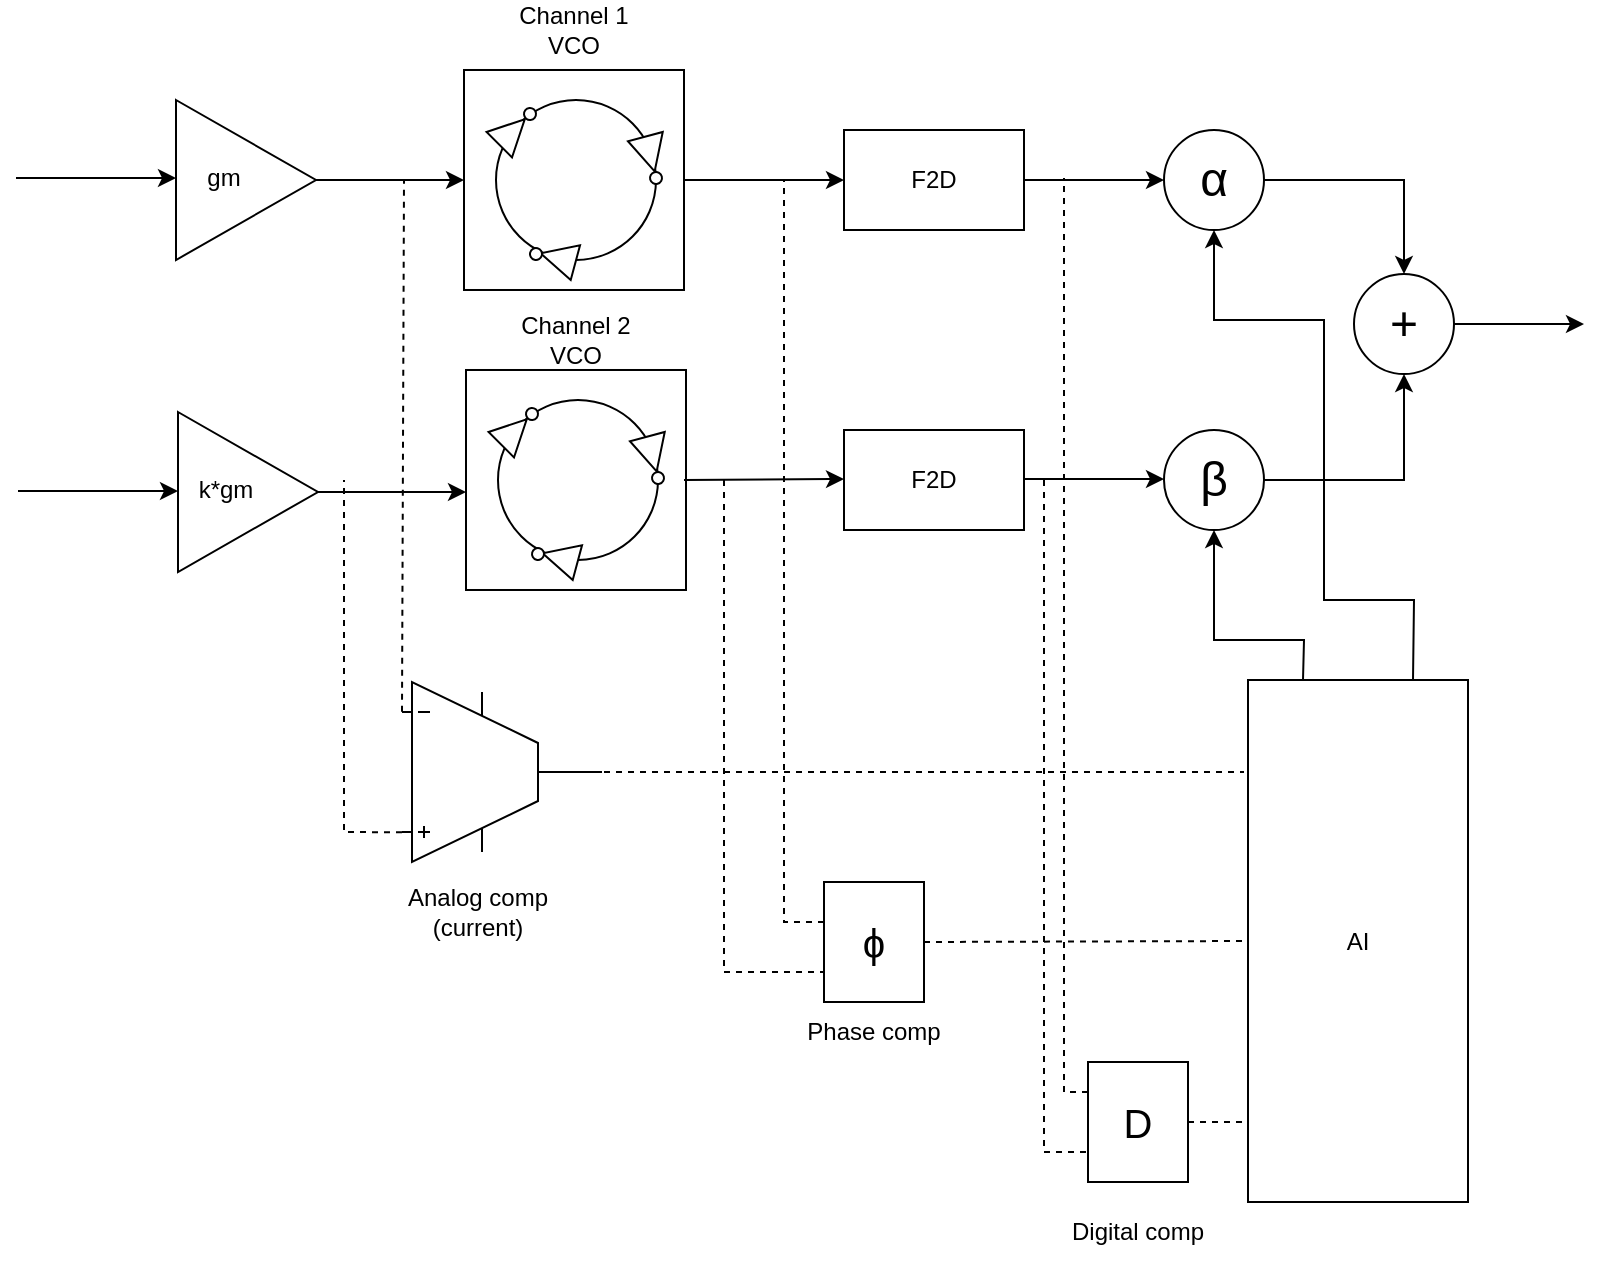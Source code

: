 <mxfile version="24.2.5" type="device">
  <diagram name="Página-1" id="cT19jyPy5_-a-BXPDLgt">
    <mxGraphModel dx="2607" dy="1520" grid="1" gridSize="10" guides="1" tooltips="1" connect="1" arrows="1" fold="1" page="1" pageScale="1" pageWidth="827" pageHeight="1169" math="0" shadow="0">
      <root>
        <mxCell id="0" />
        <mxCell id="1" parent="0" />
        <mxCell id="MHdRyH4pqO_1h9ZhgsVo-100" value="" style="rounded=0;whiteSpace=wrap;html=1;" vertex="1" parent="1">
          <mxGeometry x="410" y="894.996" width="110" height="110" as="geometry" />
        </mxCell>
        <mxCell id="MHdRyH4pqO_1h9ZhgsVo-101" value="" style="ellipse;whiteSpace=wrap;html=1;aspect=fixed;rotation=-135;" vertex="1" parent="1">
          <mxGeometry x="426" y="909.996" width="80" height="80" as="geometry" />
        </mxCell>
        <mxCell id="MHdRyH4pqO_1h9ZhgsVo-102" value="" style="group;rotation=-165;" vertex="1" connectable="0" parent="1">
          <mxGeometry x="442" y="978.996" width="24" height="18" as="geometry" />
        </mxCell>
        <mxCell id="MHdRyH4pqO_1h9ZhgsVo-103" value="" style="triangle;whiteSpace=wrap;html=1;rotation=-165;" vertex="1" parent="MHdRyH4pqO_1h9ZhgsVo-102">
          <mxGeometry x="6" y="1" width="18" height="18" as="geometry" />
        </mxCell>
        <mxCell id="MHdRyH4pqO_1h9ZhgsVo-104" value="" style="ellipse;whiteSpace=wrap;html=1;aspect=fixed;rotation=-165;" vertex="1" parent="MHdRyH4pqO_1h9ZhgsVo-102">
          <mxGeometry x="1" y="5" width="6" height="6" as="geometry" />
        </mxCell>
        <mxCell id="MHdRyH4pqO_1h9ZhgsVo-105" value="" style="triangle;whiteSpace=wrap;html=1;rotation=-45;" vertex="1" parent="1">
          <mxGeometry x="425" y="916.996" width="18" height="18" as="geometry" />
        </mxCell>
        <mxCell id="MHdRyH4pqO_1h9ZhgsVo-106" value="" style="ellipse;whiteSpace=wrap;html=1;aspect=fixed;rotation=-186;" vertex="1" parent="1">
          <mxGeometry x="440" y="913.996" width="6" height="6" as="geometry" />
        </mxCell>
        <mxCell id="MHdRyH4pqO_1h9ZhgsVo-107" value="" style="group;rotation=-285;" vertex="1" connectable="0" parent="1">
          <mxGeometry x="491" y="930.996" width="24" height="18" as="geometry" />
        </mxCell>
        <mxCell id="MHdRyH4pqO_1h9ZhgsVo-108" value="" style="triangle;whiteSpace=wrap;html=1;rotation=-285;" vertex="1" parent="MHdRyH4pqO_1h9ZhgsVo-107">
          <mxGeometry x="3" y="-3" width="18" height="18" as="geometry" />
        </mxCell>
        <mxCell id="MHdRyH4pqO_1h9ZhgsVo-109" value="" style="ellipse;whiteSpace=wrap;html=1;aspect=fixed;rotation=-285;" vertex="1" parent="MHdRyH4pqO_1h9ZhgsVo-107">
          <mxGeometry x="12" y="15" width="6" height="6" as="geometry" />
        </mxCell>
        <mxCell id="MHdRyH4pqO_1h9ZhgsVo-110" value="Channel 1 VCO" style="text;html=1;align=center;verticalAlign=middle;whiteSpace=wrap;rounded=0;" vertex="1" parent="1">
          <mxGeometry x="435" y="860" width="60" height="30" as="geometry" />
        </mxCell>
        <mxCell id="MHdRyH4pqO_1h9ZhgsVo-111" value="" style="group;rotation=-135;" vertex="1" connectable="0" parent="1">
          <mxGeometry x="420" y="1049.996" width="110" height="100.004" as="geometry" />
        </mxCell>
        <mxCell id="MHdRyH4pqO_1h9ZhgsVo-112" value="" style="rounded=0;whiteSpace=wrap;html=1;" vertex="1" parent="MHdRyH4pqO_1h9ZhgsVo-111">
          <mxGeometry x="-9" y="-5" width="110" height="110" as="geometry" />
        </mxCell>
        <mxCell id="MHdRyH4pqO_1h9ZhgsVo-113" value="" style="ellipse;whiteSpace=wrap;html=1;aspect=fixed;rotation=-135;" vertex="1" parent="MHdRyH4pqO_1h9ZhgsVo-111">
          <mxGeometry x="7" y="10" width="80" height="80" as="geometry" />
        </mxCell>
        <mxCell id="MHdRyH4pqO_1h9ZhgsVo-114" value="" style="group;rotation=-165;" vertex="1" connectable="0" parent="MHdRyH4pqO_1h9ZhgsVo-111">
          <mxGeometry x="23" y="79" width="24" height="18" as="geometry" />
        </mxCell>
        <mxCell id="MHdRyH4pqO_1h9ZhgsVo-115" value="" style="triangle;whiteSpace=wrap;html=1;rotation=-165;" vertex="1" parent="MHdRyH4pqO_1h9ZhgsVo-114">
          <mxGeometry x="6" y="1" width="18" height="18" as="geometry" />
        </mxCell>
        <mxCell id="MHdRyH4pqO_1h9ZhgsVo-116" value="" style="ellipse;whiteSpace=wrap;html=1;aspect=fixed;rotation=-165;" vertex="1" parent="MHdRyH4pqO_1h9ZhgsVo-114">
          <mxGeometry x="1" y="5" width="6" height="6" as="geometry" />
        </mxCell>
        <mxCell id="MHdRyH4pqO_1h9ZhgsVo-117" value="" style="triangle;whiteSpace=wrap;html=1;rotation=-45;" vertex="1" parent="MHdRyH4pqO_1h9ZhgsVo-111">
          <mxGeometry x="6" y="17" width="18" height="18" as="geometry" />
        </mxCell>
        <mxCell id="MHdRyH4pqO_1h9ZhgsVo-118" value="" style="ellipse;whiteSpace=wrap;html=1;aspect=fixed;rotation=-186;" vertex="1" parent="MHdRyH4pqO_1h9ZhgsVo-111">
          <mxGeometry x="21" y="14" width="6" height="6" as="geometry" />
        </mxCell>
        <mxCell id="MHdRyH4pqO_1h9ZhgsVo-119" value="" style="group;rotation=-285;" vertex="1" connectable="0" parent="MHdRyH4pqO_1h9ZhgsVo-111">
          <mxGeometry x="72" y="31" width="24" height="18" as="geometry" />
        </mxCell>
        <mxCell id="MHdRyH4pqO_1h9ZhgsVo-120" value="" style="triangle;whiteSpace=wrap;html=1;rotation=-285;" vertex="1" parent="MHdRyH4pqO_1h9ZhgsVo-119">
          <mxGeometry x="3" y="-3" width="18" height="18" as="geometry" />
        </mxCell>
        <mxCell id="MHdRyH4pqO_1h9ZhgsVo-121" value="" style="ellipse;whiteSpace=wrap;html=1;aspect=fixed;rotation=-285;" vertex="1" parent="MHdRyH4pqO_1h9ZhgsVo-119">
          <mxGeometry x="12" y="15" width="6" height="6" as="geometry" />
        </mxCell>
        <mxCell id="MHdRyH4pqO_1h9ZhgsVo-122" value="Channel 2 VCO" style="text;html=1;align=center;verticalAlign=middle;whiteSpace=wrap;rounded=0;" vertex="1" parent="1">
          <mxGeometry x="436" y="1015" width="60" height="30" as="geometry" />
        </mxCell>
        <mxCell id="MHdRyH4pqO_1h9ZhgsVo-125" value="" style="group" vertex="1" connectable="0" parent="1">
          <mxGeometry x="260" y="910" width="76" height="80" as="geometry" />
        </mxCell>
        <mxCell id="MHdRyH4pqO_1h9ZhgsVo-126" value="" style="triangle;whiteSpace=wrap;html=1;" vertex="1" parent="MHdRyH4pqO_1h9ZhgsVo-125">
          <mxGeometry x="6" width="70" height="80" as="geometry" />
        </mxCell>
        <mxCell id="MHdRyH4pqO_1h9ZhgsVo-127" value="gm" style="text;html=1;align=center;verticalAlign=middle;whiteSpace=wrap;rounded=0;" vertex="1" parent="MHdRyH4pqO_1h9ZhgsVo-125">
          <mxGeometry y="24" width="60" height="30" as="geometry" />
        </mxCell>
        <mxCell id="MHdRyH4pqO_1h9ZhgsVo-128" value="" style="endArrow=classic;html=1;rounded=0;exitX=1;exitY=0.5;exitDx=0;exitDy=0;entryX=0;entryY=0.5;entryDx=0;entryDy=0;" edge="1" parent="1" source="MHdRyH4pqO_1h9ZhgsVo-126" target="MHdRyH4pqO_1h9ZhgsVo-100">
          <mxGeometry width="50" height="50" relative="1" as="geometry">
            <mxPoint x="630" y="770" as="sourcePoint" />
            <mxPoint x="680" y="720" as="targetPoint" />
          </mxGeometry>
        </mxCell>
        <mxCell id="MHdRyH4pqO_1h9ZhgsVo-129" value="" style="group" vertex="1" connectable="0" parent="1">
          <mxGeometry x="261" y="1066" width="76" height="80" as="geometry" />
        </mxCell>
        <mxCell id="MHdRyH4pqO_1h9ZhgsVo-130" value="" style="triangle;whiteSpace=wrap;html=1;" vertex="1" parent="MHdRyH4pqO_1h9ZhgsVo-129">
          <mxGeometry x="6" width="70" height="80" as="geometry" />
        </mxCell>
        <mxCell id="MHdRyH4pqO_1h9ZhgsVo-131" value="k*gm" style="text;html=1;align=center;verticalAlign=middle;whiteSpace=wrap;rounded=0;" vertex="1" parent="MHdRyH4pqO_1h9ZhgsVo-129">
          <mxGeometry y="24" width="60" height="30" as="geometry" />
        </mxCell>
        <mxCell id="MHdRyH4pqO_1h9ZhgsVo-132" value="" style="endArrow=classic;html=1;rounded=0;exitX=1;exitY=0.5;exitDx=0;exitDy=0;entryX=0;entryY=0.5;entryDx=0;entryDy=0;" edge="1" parent="1" source="MHdRyH4pqO_1h9ZhgsVo-130">
          <mxGeometry width="50" height="50" relative="1" as="geometry">
            <mxPoint x="631" y="926" as="sourcePoint" />
            <mxPoint x="411" y="1106" as="targetPoint" />
          </mxGeometry>
        </mxCell>
        <mxCell id="MHdRyH4pqO_1h9ZhgsVo-133" value="" style="endArrow=classic;html=1;rounded=0;" edge="1" parent="1">
          <mxGeometry width="50" height="50" relative="1" as="geometry">
            <mxPoint x="186" y="949" as="sourcePoint" />
            <mxPoint x="266" y="949" as="targetPoint" />
          </mxGeometry>
        </mxCell>
        <mxCell id="MHdRyH4pqO_1h9ZhgsVo-134" value="" style="endArrow=classic;html=1;rounded=0;" edge="1" parent="1">
          <mxGeometry width="50" height="50" relative="1" as="geometry">
            <mxPoint x="187" y="1105.5" as="sourcePoint" />
            <mxPoint x="267" y="1105.5" as="targetPoint" />
          </mxGeometry>
        </mxCell>
        <mxCell id="MHdRyH4pqO_1h9ZhgsVo-135" value="AI" style="rounded=0;whiteSpace=wrap;html=1;" vertex="1" parent="1">
          <mxGeometry x="802" y="1200" width="110" height="261" as="geometry" />
        </mxCell>
        <mxCell id="MHdRyH4pqO_1h9ZhgsVo-136" value="F2D" style="rounded=0;whiteSpace=wrap;html=1;" vertex="1" parent="1">
          <mxGeometry x="600" y="925" width="90" height="50" as="geometry" />
        </mxCell>
        <mxCell id="MHdRyH4pqO_1h9ZhgsVo-137" value="F2D" style="rounded=0;whiteSpace=wrap;html=1;" vertex="1" parent="1">
          <mxGeometry x="600" y="1075" width="90" height="50" as="geometry" />
        </mxCell>
        <mxCell id="MHdRyH4pqO_1h9ZhgsVo-138" value="" style="endArrow=classic;html=1;rounded=0;exitX=1;exitY=0.5;exitDx=0;exitDy=0;entryX=0;entryY=0.5;entryDx=0;entryDy=0;" edge="1" parent="1" source="MHdRyH4pqO_1h9ZhgsVo-100" target="MHdRyH4pqO_1h9ZhgsVo-136">
          <mxGeometry width="50" height="50" relative="1" as="geometry">
            <mxPoint x="730" y="880" as="sourcePoint" />
            <mxPoint x="780" y="830" as="targetPoint" />
          </mxGeometry>
        </mxCell>
        <mxCell id="MHdRyH4pqO_1h9ZhgsVo-139" value="" style="endArrow=classic;html=1;rounded=0;entryX=0;entryY=0.5;entryDx=0;entryDy=0;" edge="1" parent="1">
          <mxGeometry width="50" height="50" relative="1" as="geometry">
            <mxPoint x="520" y="1100" as="sourcePoint" />
            <mxPoint x="600" y="1099.5" as="targetPoint" />
          </mxGeometry>
        </mxCell>
        <mxCell id="MHdRyH4pqO_1h9ZhgsVo-140" value="&lt;h1 id=&quot;gen-h1-1-00000001&quot; class=&quot;navigable-headline&quot;&gt;&lt;span style=&quot;font-weight: normal;&quot; class=&quot;code char&quot;&gt;α&lt;/span&gt;&lt;/h1&gt;" style="ellipse;whiteSpace=wrap;html=1;aspect=fixed;" vertex="1" parent="1">
          <mxGeometry x="760" y="925" width="50" height="50" as="geometry" />
        </mxCell>
        <mxCell id="MHdRyH4pqO_1h9ZhgsVo-141" value="&lt;h1 id=&quot;gen-h1-1-00000001&quot; class=&quot;navigable-headline&quot;&gt;&lt;span style=&quot;font-weight: normal;&quot; class=&quot;code char&quot;&gt;β&lt;/span&gt;&lt;/h1&gt;" style="ellipse;whiteSpace=wrap;html=1;aspect=fixed;" vertex="1" parent="1">
          <mxGeometry x="760" y="1075" width="50" height="50" as="geometry" />
        </mxCell>
        <mxCell id="MHdRyH4pqO_1h9ZhgsVo-142" value="" style="endArrow=classic;html=1;rounded=0;exitX=1;exitY=0.5;exitDx=0;exitDy=0;" edge="1" parent="1" source="MHdRyH4pqO_1h9ZhgsVo-136" target="MHdRyH4pqO_1h9ZhgsVo-140">
          <mxGeometry width="50" height="50" relative="1" as="geometry">
            <mxPoint x="870" y="1090" as="sourcePoint" />
            <mxPoint x="920" y="1040" as="targetPoint" />
          </mxGeometry>
        </mxCell>
        <mxCell id="MHdRyH4pqO_1h9ZhgsVo-143" value="" style="endArrow=classic;html=1;rounded=0;exitX=1;exitY=0.5;exitDx=0;exitDy=0;" edge="1" parent="1">
          <mxGeometry width="50" height="50" relative="1" as="geometry">
            <mxPoint x="690" y="1099.5" as="sourcePoint" />
            <mxPoint x="760" y="1099.5" as="targetPoint" />
          </mxGeometry>
        </mxCell>
        <mxCell id="MHdRyH4pqO_1h9ZhgsVo-145" value="&lt;h1 id=&quot;gen-h1-1-00000001&quot; class=&quot;navigable-headline&quot;&gt;&lt;span style=&quot;font-weight: normal;&quot;&gt;+&lt;/span&gt;&lt;/h1&gt;" style="ellipse;whiteSpace=wrap;html=1;aspect=fixed;" vertex="1" parent="1">
          <mxGeometry x="855" y="997" width="50" height="50" as="geometry" />
        </mxCell>
        <mxCell id="MHdRyH4pqO_1h9ZhgsVo-146" value="" style="endArrow=classic;html=1;rounded=0;exitX=1;exitY=0.5;exitDx=0;exitDy=0;entryX=0.5;entryY=0;entryDx=0;entryDy=0;" edge="1" parent="1" source="MHdRyH4pqO_1h9ZhgsVo-140" target="MHdRyH4pqO_1h9ZhgsVo-145">
          <mxGeometry width="50" height="50" relative="1" as="geometry">
            <mxPoint x="860" y="850" as="sourcePoint" />
            <mxPoint x="910" y="800" as="targetPoint" />
            <Array as="points">
              <mxPoint x="880" y="950" />
            </Array>
          </mxGeometry>
        </mxCell>
        <mxCell id="MHdRyH4pqO_1h9ZhgsVo-147" value="" style="endArrow=classic;html=1;rounded=0;exitX=1;exitY=0.5;exitDx=0;exitDy=0;entryX=0.5;entryY=1;entryDx=0;entryDy=0;" edge="1" parent="1" source="MHdRyH4pqO_1h9ZhgsVo-141" target="MHdRyH4pqO_1h9ZhgsVo-145">
          <mxGeometry width="50" height="50" relative="1" as="geometry">
            <mxPoint x="860" y="850" as="sourcePoint" />
            <mxPoint x="910" y="800" as="targetPoint" />
            <Array as="points">
              <mxPoint x="880" y="1100" />
            </Array>
          </mxGeometry>
        </mxCell>
        <mxCell id="MHdRyH4pqO_1h9ZhgsVo-148" value="" style="endArrow=classic;html=1;rounded=0;exitX=1;exitY=0.5;exitDx=0;exitDy=0;" edge="1" parent="1" source="MHdRyH4pqO_1h9ZhgsVo-145">
          <mxGeometry width="50" height="50" relative="1" as="geometry">
            <mxPoint x="960" y="1025" as="sourcePoint" />
            <mxPoint x="970" y="1022" as="targetPoint" />
          </mxGeometry>
        </mxCell>
        <mxCell id="MHdRyH4pqO_1h9ZhgsVo-151" value="" style="endArrow=none;dashed=1;html=1;rounded=0;exitX=0;exitY=0.165;exitDx=0;exitDy=0;exitPerimeter=0;" edge="1" parent="1" source="MHdRyH4pqO_1h9ZhgsVo-152">
          <mxGeometry width="50" height="50" relative="1" as="geometry">
            <mxPoint x="380" y="1250" as="sourcePoint" />
            <mxPoint x="380" y="950" as="targetPoint" />
          </mxGeometry>
        </mxCell>
        <mxCell id="MHdRyH4pqO_1h9ZhgsVo-152" value="" style="verticalLabelPosition=bottom;shadow=0;dashed=0;align=center;html=1;verticalAlign=top;shape=mxgraph.electrical.abstract.ota_1;" vertex="1" parent="1">
          <mxGeometry x="379" y="1201" width="100" height="90" as="geometry" />
        </mxCell>
        <mxCell id="MHdRyH4pqO_1h9ZhgsVo-153" value="Analog comp (current)" style="text;html=1;align=center;verticalAlign=middle;whiteSpace=wrap;rounded=0;" vertex="1" parent="1">
          <mxGeometry x="370" y="1301" width="94" height="30" as="geometry" />
        </mxCell>
        <mxCell id="MHdRyH4pqO_1h9ZhgsVo-154" value="" style="endArrow=none;dashed=1;html=1;rounded=0;exitX=0;exitY=0.835;exitDx=0;exitDy=0;exitPerimeter=0;" edge="1" parent="1" source="MHdRyH4pqO_1h9ZhgsVo-152">
          <mxGeometry width="50" height="50" relative="1" as="geometry">
            <mxPoint x="350" y="1403" as="sourcePoint" />
            <mxPoint x="350" y="1100" as="targetPoint" />
            <Array as="points">
              <mxPoint x="350" y="1276" />
            </Array>
          </mxGeometry>
        </mxCell>
        <mxCell id="MHdRyH4pqO_1h9ZhgsVo-155" value="" style="endArrow=none;dashed=1;html=1;rounded=0;" edge="1" parent="1">
          <mxGeometry width="50" height="50" relative="1" as="geometry">
            <mxPoint x="480" y="1246" as="sourcePoint" />
            <mxPoint x="800" y="1246" as="targetPoint" />
          </mxGeometry>
        </mxCell>
        <mxCell id="MHdRyH4pqO_1h9ZhgsVo-156" value="&lt;h1 id=&quot;gen-h1-1-00000001&quot; class=&quot;navigable-headline&quot;&gt;&lt;span style=&quot;font-weight: normal;&quot; class=&quot;code char&quot;&gt;&lt;font style=&quot;font-size: 20px;&quot;&gt;ϕ&lt;/font&gt;&lt;/span&gt;&lt;/h1&gt;" style="rounded=0;whiteSpace=wrap;html=1;" vertex="1" parent="1">
          <mxGeometry x="590" y="1301" width="50" height="60" as="geometry" />
        </mxCell>
        <mxCell id="MHdRyH4pqO_1h9ZhgsVo-157" value="" style="endArrow=none;dashed=1;html=1;rounded=0;exitX=0;exitY=0.333;exitDx=0;exitDy=0;exitPerimeter=0;" edge="1" parent="1" source="MHdRyH4pqO_1h9ZhgsVo-156">
          <mxGeometry width="50" height="50" relative="1" as="geometry">
            <mxPoint x="860" y="1130" as="sourcePoint" />
            <mxPoint x="570" y="950" as="targetPoint" />
            <Array as="points">
              <mxPoint x="570" y="1321" />
            </Array>
          </mxGeometry>
        </mxCell>
        <mxCell id="MHdRyH4pqO_1h9ZhgsVo-158" value="" style="endArrow=none;dashed=1;html=1;rounded=0;entryX=0;entryY=0.75;entryDx=0;entryDy=0;" edge="1" parent="1" target="MHdRyH4pqO_1h9ZhgsVo-156">
          <mxGeometry width="50" height="50" relative="1" as="geometry">
            <mxPoint x="540" y="1100" as="sourcePoint" />
            <mxPoint x="910" y="1080" as="targetPoint" />
            <Array as="points">
              <mxPoint x="540" y="1346" />
            </Array>
          </mxGeometry>
        </mxCell>
        <mxCell id="MHdRyH4pqO_1h9ZhgsVo-159" value="Phase comp" style="text;html=1;align=center;verticalAlign=middle;whiteSpace=wrap;rounded=0;" vertex="1" parent="1">
          <mxGeometry x="568" y="1361" width="94" height="30" as="geometry" />
        </mxCell>
        <mxCell id="MHdRyH4pqO_1h9ZhgsVo-160" value="" style="endArrow=classic;html=1;rounded=0;exitX=0.25;exitY=0;exitDx=0;exitDy=0;entryX=0.5;entryY=1;entryDx=0;entryDy=0;" edge="1" parent="1" source="MHdRyH4pqO_1h9ZhgsVo-135" target="MHdRyH4pqO_1h9ZhgsVo-141">
          <mxGeometry width="50" height="50" relative="1" as="geometry">
            <mxPoint x="750" y="1240" as="sourcePoint" />
            <mxPoint x="800" y="1190" as="targetPoint" />
            <Array as="points">
              <mxPoint x="830" y="1180" />
              <mxPoint x="785" y="1180" />
            </Array>
          </mxGeometry>
        </mxCell>
        <mxCell id="MHdRyH4pqO_1h9ZhgsVo-161" value="" style="endArrow=classic;html=1;rounded=0;exitX=0.75;exitY=0;exitDx=0;exitDy=0;entryX=0.5;entryY=1;entryDx=0;entryDy=0;" edge="1" parent="1" source="MHdRyH4pqO_1h9ZhgsVo-135" target="MHdRyH4pqO_1h9ZhgsVo-140">
          <mxGeometry width="50" height="50" relative="1" as="geometry">
            <mxPoint x="750" y="1240" as="sourcePoint" />
            <mxPoint x="800" y="1190" as="targetPoint" />
            <Array as="points">
              <mxPoint x="885" y="1160" />
              <mxPoint x="840" y="1160" />
              <mxPoint x="840" y="1020" />
              <mxPoint x="785" y="1020" />
            </Array>
          </mxGeometry>
        </mxCell>
        <mxCell id="MHdRyH4pqO_1h9ZhgsVo-162" value="&lt;h1 id=&quot;gen-h1-1-00000001&quot; class=&quot;navigable-headline&quot;&gt;&lt;span style=&quot;font-weight: normal;&quot; class=&quot;code char&quot;&gt;&lt;font style=&quot;font-size: 20px;&quot;&gt;D&lt;/font&gt;&lt;/span&gt;&lt;/h1&gt;" style="rounded=0;whiteSpace=wrap;html=1;" vertex="1" parent="1">
          <mxGeometry x="722" y="1391" width="50" height="60" as="geometry" />
        </mxCell>
        <mxCell id="MHdRyH4pqO_1h9ZhgsVo-163" value="Digital comp" style="text;html=1;align=center;verticalAlign=middle;whiteSpace=wrap;rounded=0;" vertex="1" parent="1">
          <mxGeometry x="700" y="1461" width="94" height="30" as="geometry" />
        </mxCell>
        <mxCell id="MHdRyH4pqO_1h9ZhgsVo-164" value="" style="endArrow=none;dashed=1;html=1;rounded=0;exitX=0;exitY=0.25;exitDx=0;exitDy=0;" edge="1" parent="1" source="MHdRyH4pqO_1h9ZhgsVo-162">
          <mxGeometry width="50" height="50" relative="1" as="geometry">
            <mxPoint x="730" y="1359" as="sourcePoint" />
            <mxPoint x="710" y="949" as="targetPoint" />
            <Array as="points">
              <mxPoint x="710" y="1406" />
            </Array>
          </mxGeometry>
        </mxCell>
        <mxCell id="MHdRyH4pqO_1h9ZhgsVo-165" value="" style="endArrow=none;dashed=1;html=1;rounded=0;entryX=0;entryY=0.75;entryDx=0;entryDy=0;" edge="1" parent="1" target="MHdRyH4pqO_1h9ZhgsVo-162">
          <mxGeometry width="50" height="50" relative="1" as="geometry">
            <mxPoint x="700" y="1100" as="sourcePoint" />
            <mxPoint x="750" y="1385" as="targetPoint" />
            <Array as="points">
              <mxPoint x="700" y="1436" />
            </Array>
          </mxGeometry>
        </mxCell>
        <mxCell id="MHdRyH4pqO_1h9ZhgsVo-166" value="" style="endArrow=none;dashed=1;html=1;rounded=0;exitX=1;exitY=0.5;exitDx=0;exitDy=0;entryX=0;entryY=0.5;entryDx=0;entryDy=0;" edge="1" parent="1" source="MHdRyH4pqO_1h9ZhgsVo-156" target="MHdRyH4pqO_1h9ZhgsVo-135">
          <mxGeometry width="50" height="50" relative="1" as="geometry">
            <mxPoint x="710" y="1251" as="sourcePoint" />
            <mxPoint x="760" y="1201" as="targetPoint" />
          </mxGeometry>
        </mxCell>
        <mxCell id="MHdRyH4pqO_1h9ZhgsVo-167" value="" style="endArrow=none;dashed=1;html=1;rounded=0;exitX=1;exitY=0.5;exitDx=0;exitDy=0;" edge="1" parent="1" source="MHdRyH4pqO_1h9ZhgsVo-162">
          <mxGeometry width="50" height="50" relative="1" as="geometry">
            <mxPoint x="710" y="1251" as="sourcePoint" />
            <mxPoint x="800" y="1421" as="targetPoint" />
          </mxGeometry>
        </mxCell>
      </root>
    </mxGraphModel>
  </diagram>
</mxfile>
